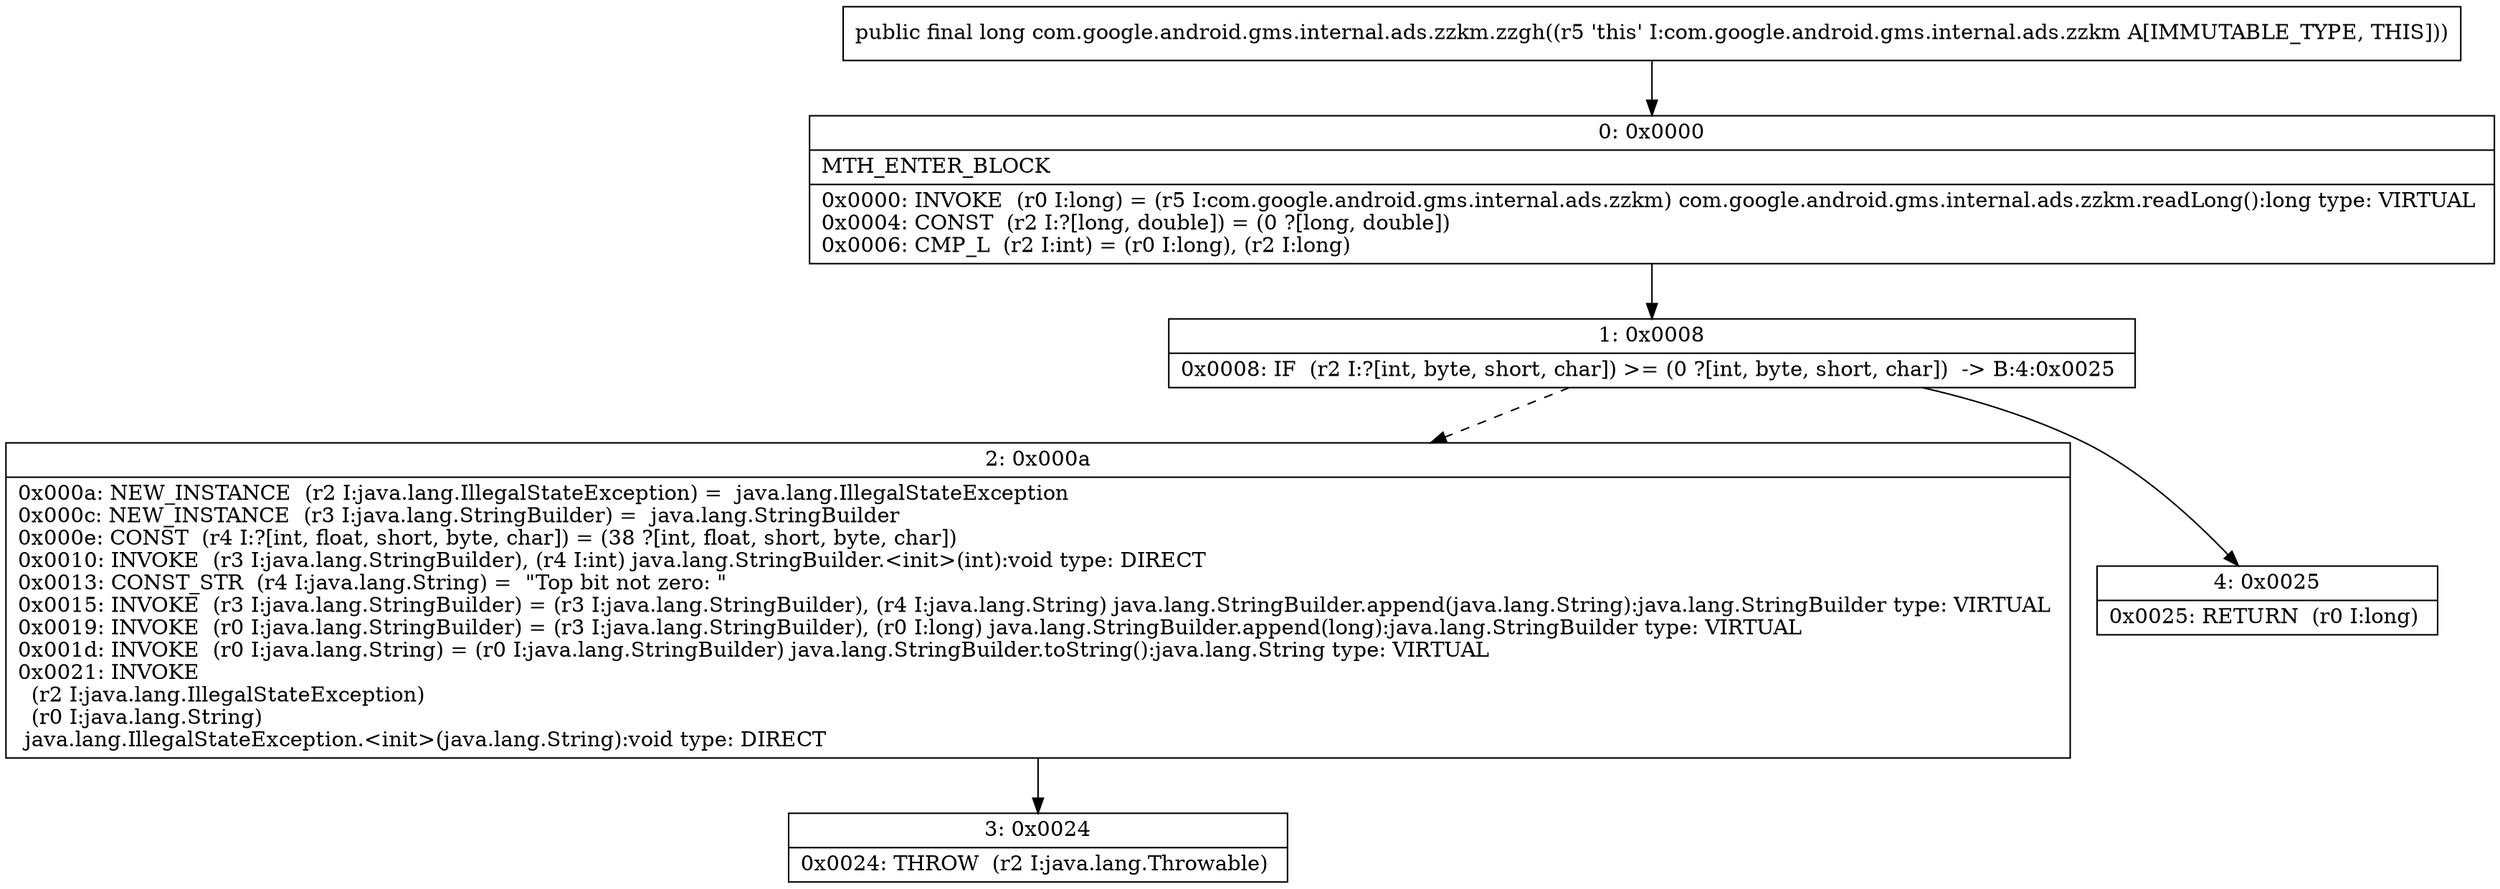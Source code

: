 digraph "CFG forcom.google.android.gms.internal.ads.zzkm.zzgh()J" {
Node_0 [shape=record,label="{0\:\ 0x0000|MTH_ENTER_BLOCK\l|0x0000: INVOKE  (r0 I:long) = (r5 I:com.google.android.gms.internal.ads.zzkm) com.google.android.gms.internal.ads.zzkm.readLong():long type: VIRTUAL \l0x0004: CONST  (r2 I:?[long, double]) = (0 ?[long, double]) \l0x0006: CMP_L  (r2 I:int) = (r0 I:long), (r2 I:long) \l}"];
Node_1 [shape=record,label="{1\:\ 0x0008|0x0008: IF  (r2 I:?[int, byte, short, char]) \>= (0 ?[int, byte, short, char])  \-\> B:4:0x0025 \l}"];
Node_2 [shape=record,label="{2\:\ 0x000a|0x000a: NEW_INSTANCE  (r2 I:java.lang.IllegalStateException) =  java.lang.IllegalStateException \l0x000c: NEW_INSTANCE  (r3 I:java.lang.StringBuilder) =  java.lang.StringBuilder \l0x000e: CONST  (r4 I:?[int, float, short, byte, char]) = (38 ?[int, float, short, byte, char]) \l0x0010: INVOKE  (r3 I:java.lang.StringBuilder), (r4 I:int) java.lang.StringBuilder.\<init\>(int):void type: DIRECT \l0x0013: CONST_STR  (r4 I:java.lang.String) =  \"Top bit not zero: \" \l0x0015: INVOKE  (r3 I:java.lang.StringBuilder) = (r3 I:java.lang.StringBuilder), (r4 I:java.lang.String) java.lang.StringBuilder.append(java.lang.String):java.lang.StringBuilder type: VIRTUAL \l0x0019: INVOKE  (r0 I:java.lang.StringBuilder) = (r3 I:java.lang.StringBuilder), (r0 I:long) java.lang.StringBuilder.append(long):java.lang.StringBuilder type: VIRTUAL \l0x001d: INVOKE  (r0 I:java.lang.String) = (r0 I:java.lang.StringBuilder) java.lang.StringBuilder.toString():java.lang.String type: VIRTUAL \l0x0021: INVOKE  \l  (r2 I:java.lang.IllegalStateException)\l  (r0 I:java.lang.String)\l java.lang.IllegalStateException.\<init\>(java.lang.String):void type: DIRECT \l}"];
Node_3 [shape=record,label="{3\:\ 0x0024|0x0024: THROW  (r2 I:java.lang.Throwable) \l}"];
Node_4 [shape=record,label="{4\:\ 0x0025|0x0025: RETURN  (r0 I:long) \l}"];
MethodNode[shape=record,label="{public final long com.google.android.gms.internal.ads.zzkm.zzgh((r5 'this' I:com.google.android.gms.internal.ads.zzkm A[IMMUTABLE_TYPE, THIS])) }"];
MethodNode -> Node_0;
Node_0 -> Node_1;
Node_1 -> Node_2[style=dashed];
Node_1 -> Node_4;
Node_2 -> Node_3;
}

